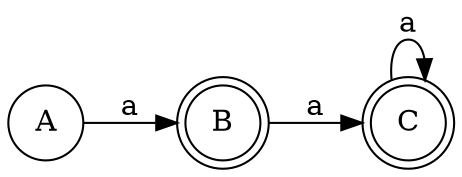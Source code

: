 digraph finite_state_machine {
	rankdir=LR size="8,5"
	node [shape=doublecircle]
	B
	C
	C
	node [shape=circle]
	A -> B [label=a]
	B -> C [label=a]
	C -> C [label=a]
}
